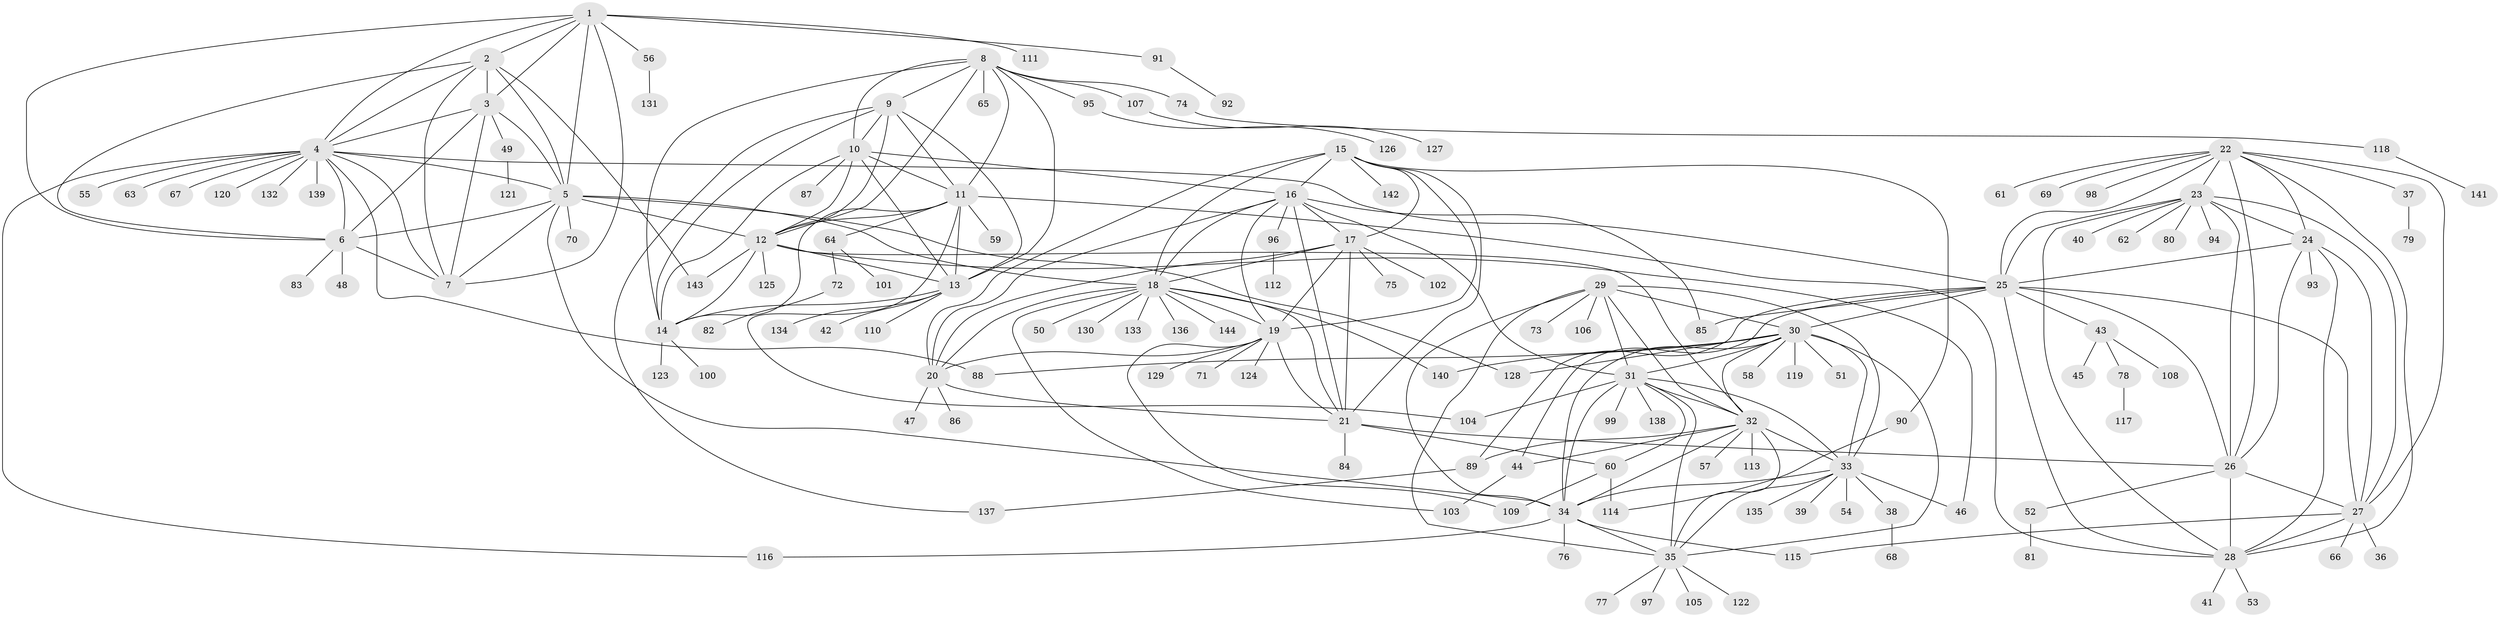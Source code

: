 // coarse degree distribution, {4: 0.041666666666666664, 5: 0.027777777777777776, 7: 0.013888888888888888, 6: 0.013888888888888888, 8: 0.013888888888888888, 1: 0.7638888888888888, 17: 0.013888888888888888, 11: 0.013888888888888888, 2: 0.041666666666666664, 12: 0.013888888888888888, 13: 0.013888888888888888, 14: 0.013888888888888888, 3: 0.013888888888888888}
// Generated by graph-tools (version 1.1) at 2025/57/03/04/25 21:57:41]
// undirected, 144 vertices, 240 edges
graph export_dot {
graph [start="1"]
  node [color=gray90,style=filled];
  1;
  2;
  3;
  4;
  5;
  6;
  7;
  8;
  9;
  10;
  11;
  12;
  13;
  14;
  15;
  16;
  17;
  18;
  19;
  20;
  21;
  22;
  23;
  24;
  25;
  26;
  27;
  28;
  29;
  30;
  31;
  32;
  33;
  34;
  35;
  36;
  37;
  38;
  39;
  40;
  41;
  42;
  43;
  44;
  45;
  46;
  47;
  48;
  49;
  50;
  51;
  52;
  53;
  54;
  55;
  56;
  57;
  58;
  59;
  60;
  61;
  62;
  63;
  64;
  65;
  66;
  67;
  68;
  69;
  70;
  71;
  72;
  73;
  74;
  75;
  76;
  77;
  78;
  79;
  80;
  81;
  82;
  83;
  84;
  85;
  86;
  87;
  88;
  89;
  90;
  91;
  92;
  93;
  94;
  95;
  96;
  97;
  98;
  99;
  100;
  101;
  102;
  103;
  104;
  105;
  106;
  107;
  108;
  109;
  110;
  111;
  112;
  113;
  114;
  115;
  116;
  117;
  118;
  119;
  120;
  121;
  122;
  123;
  124;
  125;
  126;
  127;
  128;
  129;
  130;
  131;
  132;
  133;
  134;
  135;
  136;
  137;
  138;
  139;
  140;
  141;
  142;
  143;
  144;
  1 -- 2;
  1 -- 3;
  1 -- 4;
  1 -- 5;
  1 -- 6;
  1 -- 7;
  1 -- 56;
  1 -- 91;
  1 -- 111;
  2 -- 3;
  2 -- 4;
  2 -- 5;
  2 -- 6;
  2 -- 7;
  2 -- 143;
  3 -- 4;
  3 -- 5;
  3 -- 6;
  3 -- 7;
  3 -- 49;
  4 -- 5;
  4 -- 6;
  4 -- 7;
  4 -- 25;
  4 -- 55;
  4 -- 63;
  4 -- 67;
  4 -- 88;
  4 -- 116;
  4 -- 120;
  4 -- 132;
  4 -- 139;
  5 -- 6;
  5 -- 7;
  5 -- 12;
  5 -- 18;
  5 -- 34;
  5 -- 70;
  5 -- 128;
  6 -- 7;
  6 -- 48;
  6 -- 83;
  8 -- 9;
  8 -- 10;
  8 -- 11;
  8 -- 12;
  8 -- 13;
  8 -- 14;
  8 -- 65;
  8 -- 74;
  8 -- 95;
  8 -- 107;
  9 -- 10;
  9 -- 11;
  9 -- 12;
  9 -- 13;
  9 -- 14;
  9 -- 137;
  10 -- 11;
  10 -- 12;
  10 -- 13;
  10 -- 14;
  10 -- 16;
  10 -- 87;
  11 -- 12;
  11 -- 13;
  11 -- 14;
  11 -- 28;
  11 -- 59;
  11 -- 64;
  11 -- 104;
  12 -- 13;
  12 -- 14;
  12 -- 32;
  12 -- 46;
  12 -- 125;
  12 -- 143;
  13 -- 14;
  13 -- 42;
  13 -- 110;
  13 -- 134;
  14 -- 100;
  14 -- 123;
  15 -- 16;
  15 -- 17;
  15 -- 18;
  15 -- 19;
  15 -- 20;
  15 -- 21;
  15 -- 90;
  15 -- 142;
  16 -- 17;
  16 -- 18;
  16 -- 19;
  16 -- 20;
  16 -- 21;
  16 -- 31;
  16 -- 85;
  16 -- 96;
  17 -- 18;
  17 -- 19;
  17 -- 20;
  17 -- 21;
  17 -- 75;
  17 -- 102;
  18 -- 19;
  18 -- 20;
  18 -- 21;
  18 -- 50;
  18 -- 103;
  18 -- 130;
  18 -- 133;
  18 -- 136;
  18 -- 140;
  18 -- 144;
  19 -- 20;
  19 -- 21;
  19 -- 71;
  19 -- 109;
  19 -- 124;
  19 -- 129;
  20 -- 21;
  20 -- 47;
  20 -- 86;
  21 -- 26;
  21 -- 60;
  21 -- 84;
  22 -- 23;
  22 -- 24;
  22 -- 25;
  22 -- 26;
  22 -- 27;
  22 -- 28;
  22 -- 37;
  22 -- 61;
  22 -- 69;
  22 -- 98;
  23 -- 24;
  23 -- 25;
  23 -- 26;
  23 -- 27;
  23 -- 28;
  23 -- 40;
  23 -- 62;
  23 -- 80;
  23 -- 94;
  24 -- 25;
  24 -- 26;
  24 -- 27;
  24 -- 28;
  24 -- 93;
  25 -- 26;
  25 -- 27;
  25 -- 28;
  25 -- 30;
  25 -- 43;
  25 -- 44;
  25 -- 85;
  25 -- 89;
  26 -- 27;
  26 -- 28;
  26 -- 52;
  27 -- 28;
  27 -- 36;
  27 -- 66;
  27 -- 115;
  28 -- 41;
  28 -- 53;
  29 -- 30;
  29 -- 31;
  29 -- 32;
  29 -- 33;
  29 -- 34;
  29 -- 35;
  29 -- 73;
  29 -- 106;
  30 -- 31;
  30 -- 32;
  30 -- 33;
  30 -- 34;
  30 -- 35;
  30 -- 51;
  30 -- 58;
  30 -- 88;
  30 -- 119;
  30 -- 128;
  30 -- 140;
  31 -- 32;
  31 -- 33;
  31 -- 34;
  31 -- 35;
  31 -- 60;
  31 -- 99;
  31 -- 104;
  31 -- 138;
  32 -- 33;
  32 -- 34;
  32 -- 35;
  32 -- 44;
  32 -- 57;
  32 -- 89;
  32 -- 113;
  33 -- 34;
  33 -- 35;
  33 -- 38;
  33 -- 39;
  33 -- 46;
  33 -- 54;
  33 -- 135;
  34 -- 35;
  34 -- 76;
  34 -- 115;
  34 -- 116;
  35 -- 77;
  35 -- 97;
  35 -- 105;
  35 -- 122;
  37 -- 79;
  38 -- 68;
  43 -- 45;
  43 -- 78;
  43 -- 108;
  44 -- 103;
  49 -- 121;
  52 -- 81;
  56 -- 131;
  60 -- 109;
  60 -- 114;
  64 -- 72;
  64 -- 101;
  72 -- 82;
  74 -- 118;
  78 -- 117;
  89 -- 137;
  90 -- 114;
  91 -- 92;
  95 -- 126;
  96 -- 112;
  107 -- 127;
  118 -- 141;
}
